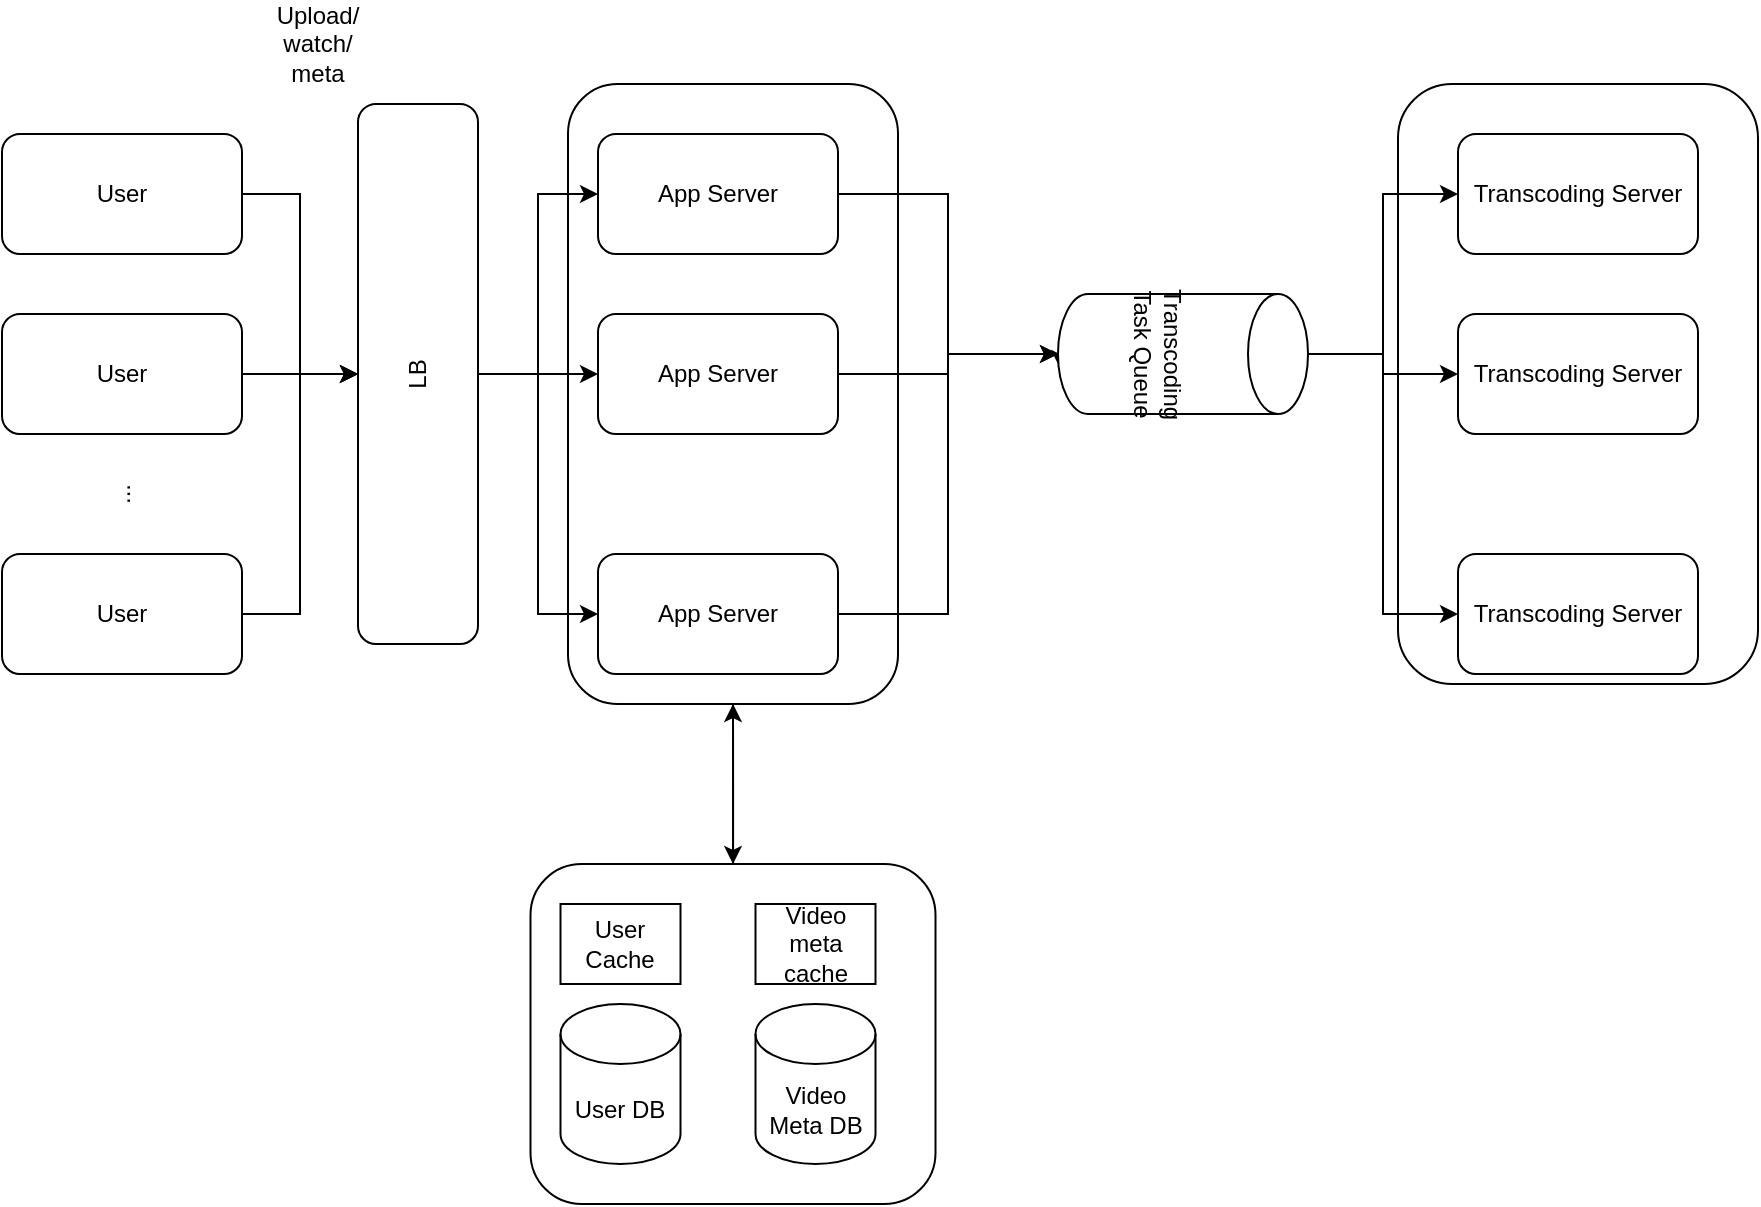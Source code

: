 <mxfile version="14.8.5" type="github">
  <diagram id="FJT3EdVLjgwq2iVrfuaf" name="Page-1">
    <mxGraphModel dx="868" dy="450" grid="1" gridSize="10" guides="1" tooltips="1" connect="1" arrows="1" fold="1" page="1" pageScale="1" pageWidth="850" pageHeight="1100" math="0" shadow="0">
      <root>
        <mxCell id="0" />
        <mxCell id="1" parent="0" />
        <mxCell id="MxKaTCPz04sXQIFcnDnJ-37" value="" style="rounded=1;whiteSpace=wrap;html=1;" vertex="1" parent="1">
          <mxGeometry x="780" y="110" width="180" height="300" as="geometry" />
        </mxCell>
        <mxCell id="MxKaTCPz04sXQIFcnDnJ-27" style="edgeStyle=orthogonalEdgeStyle;rounded=0;orthogonalLoop=1;jettySize=auto;html=1;entryX=0.5;entryY=0;entryDx=0;entryDy=0;" edge="1" parent="1" source="MxKaTCPz04sXQIFcnDnJ-26" target="MxKaTCPz04sXQIFcnDnJ-24">
          <mxGeometry relative="1" as="geometry" />
        </mxCell>
        <mxCell id="MxKaTCPz04sXQIFcnDnJ-26" value="" style="rounded=1;whiteSpace=wrap;html=1;" vertex="1" parent="1">
          <mxGeometry x="365" y="110" width="165" height="310" as="geometry" />
        </mxCell>
        <mxCell id="MxKaTCPz04sXQIFcnDnJ-28" style="edgeStyle=orthogonalEdgeStyle;rounded=0;orthogonalLoop=1;jettySize=auto;html=1;entryX=0.5;entryY=1;entryDx=0;entryDy=0;" edge="1" parent="1" source="MxKaTCPz04sXQIFcnDnJ-24" target="MxKaTCPz04sXQIFcnDnJ-26">
          <mxGeometry relative="1" as="geometry" />
        </mxCell>
        <mxCell id="MxKaTCPz04sXQIFcnDnJ-24" value="" style="rounded=1;whiteSpace=wrap;html=1;" vertex="1" parent="1">
          <mxGeometry x="346.25" y="500" width="202.5" height="170" as="geometry" />
        </mxCell>
        <mxCell id="MxKaTCPz04sXQIFcnDnJ-2" value="" style="edgeStyle=orthogonalEdgeStyle;rounded=0;orthogonalLoop=1;jettySize=auto;html=1;" edge="1" parent="1" source="MxKaTCPz04sXQIFcnDnJ-3" target="MxKaTCPz04sXQIFcnDnJ-9">
          <mxGeometry relative="1" as="geometry" />
        </mxCell>
        <mxCell id="MxKaTCPz04sXQIFcnDnJ-3" value="User" style="rounded=1;whiteSpace=wrap;html=1;" vertex="1" parent="1">
          <mxGeometry x="82" y="135" width="120" height="60" as="geometry" />
        </mxCell>
        <mxCell id="MxKaTCPz04sXQIFcnDnJ-4" style="edgeStyle=orthogonalEdgeStyle;rounded=0;orthogonalLoop=1;jettySize=auto;html=1;entryX=0.5;entryY=0;entryDx=0;entryDy=0;" edge="1" parent="1" source="MxKaTCPz04sXQIFcnDnJ-5" target="MxKaTCPz04sXQIFcnDnJ-9">
          <mxGeometry relative="1" as="geometry" />
        </mxCell>
        <mxCell id="MxKaTCPz04sXQIFcnDnJ-5" value="User" style="rounded=1;whiteSpace=wrap;html=1;" vertex="1" parent="1">
          <mxGeometry x="82" y="225" width="120" height="60" as="geometry" />
        </mxCell>
        <mxCell id="MxKaTCPz04sXQIFcnDnJ-6" style="edgeStyle=orthogonalEdgeStyle;rounded=0;orthogonalLoop=1;jettySize=auto;html=1;entryX=0.5;entryY=0;entryDx=0;entryDy=0;" edge="1" parent="1" source="MxKaTCPz04sXQIFcnDnJ-7" target="MxKaTCPz04sXQIFcnDnJ-9">
          <mxGeometry relative="1" as="geometry" />
        </mxCell>
        <mxCell id="MxKaTCPz04sXQIFcnDnJ-7" value="User" style="rounded=1;whiteSpace=wrap;html=1;" vertex="1" parent="1">
          <mxGeometry x="82" y="345" width="120" height="60" as="geometry" />
        </mxCell>
        <mxCell id="MxKaTCPz04sXQIFcnDnJ-8" value="..." style="text;html=1;strokeColor=none;fillColor=none;align=center;verticalAlign=middle;whiteSpace=wrap;rounded=0;rotation=-90;" vertex="1" parent="1">
          <mxGeometry x="122" y="305" width="40" height="20" as="geometry" />
        </mxCell>
        <mxCell id="MxKaTCPz04sXQIFcnDnJ-14" style="edgeStyle=orthogonalEdgeStyle;rounded=0;orthogonalLoop=1;jettySize=auto;html=1;" edge="1" parent="1" source="MxKaTCPz04sXQIFcnDnJ-9" target="MxKaTCPz04sXQIFcnDnJ-11">
          <mxGeometry relative="1" as="geometry" />
        </mxCell>
        <mxCell id="MxKaTCPz04sXQIFcnDnJ-15" style="edgeStyle=orthogonalEdgeStyle;rounded=0;orthogonalLoop=1;jettySize=auto;html=1;" edge="1" parent="1" source="MxKaTCPz04sXQIFcnDnJ-9" target="MxKaTCPz04sXQIFcnDnJ-12">
          <mxGeometry relative="1" as="geometry" />
        </mxCell>
        <mxCell id="MxKaTCPz04sXQIFcnDnJ-16" style="edgeStyle=orthogonalEdgeStyle;rounded=0;orthogonalLoop=1;jettySize=auto;html=1;" edge="1" parent="1" source="MxKaTCPz04sXQIFcnDnJ-9" target="MxKaTCPz04sXQIFcnDnJ-13">
          <mxGeometry relative="1" as="geometry" />
        </mxCell>
        <mxCell id="MxKaTCPz04sXQIFcnDnJ-9" value="LB" style="rounded=1;whiteSpace=wrap;html=1;rotation=-90;" vertex="1" parent="1">
          <mxGeometry x="155" y="225" width="270" height="60" as="geometry" />
        </mxCell>
        <mxCell id="MxKaTCPz04sXQIFcnDnJ-10" value="Upload/ watch/&lt;br&gt;meta" style="text;html=1;strokeColor=none;fillColor=none;align=center;verticalAlign=middle;whiteSpace=wrap;rounded=0;" vertex="1" parent="1">
          <mxGeometry x="220" y="80" width="40" height="20" as="geometry" />
        </mxCell>
        <mxCell id="MxKaTCPz04sXQIFcnDnJ-19" style="edgeStyle=orthogonalEdgeStyle;rounded=0;orthogonalLoop=1;jettySize=auto;html=1;entryX=0.5;entryY=1;entryDx=0;entryDy=0;entryPerimeter=0;" edge="1" parent="1" source="MxKaTCPz04sXQIFcnDnJ-11" target="MxKaTCPz04sXQIFcnDnJ-18">
          <mxGeometry relative="1" as="geometry" />
        </mxCell>
        <mxCell id="MxKaTCPz04sXQIFcnDnJ-11" value="App Server" style="rounded=1;whiteSpace=wrap;html=1;" vertex="1" parent="1">
          <mxGeometry x="380" y="135" width="120" height="60" as="geometry" />
        </mxCell>
        <mxCell id="MxKaTCPz04sXQIFcnDnJ-20" style="edgeStyle=orthogonalEdgeStyle;rounded=0;orthogonalLoop=1;jettySize=auto;html=1;entryX=0.5;entryY=1;entryDx=0;entryDy=0;entryPerimeter=0;" edge="1" parent="1" source="MxKaTCPz04sXQIFcnDnJ-12" target="MxKaTCPz04sXQIFcnDnJ-18">
          <mxGeometry relative="1" as="geometry" />
        </mxCell>
        <mxCell id="MxKaTCPz04sXQIFcnDnJ-12" value="App Server" style="rounded=1;whiteSpace=wrap;html=1;" vertex="1" parent="1">
          <mxGeometry x="380" y="225" width="120" height="60" as="geometry" />
        </mxCell>
        <mxCell id="MxKaTCPz04sXQIFcnDnJ-21" style="edgeStyle=orthogonalEdgeStyle;rounded=0;orthogonalLoop=1;jettySize=auto;html=1;entryX=0.617;entryY=0.992;entryDx=0;entryDy=0;entryPerimeter=0;" edge="1" parent="1" source="MxKaTCPz04sXQIFcnDnJ-13" target="MxKaTCPz04sXQIFcnDnJ-18">
          <mxGeometry relative="1" as="geometry">
            <Array as="points">
              <mxPoint x="555" y="375" />
              <mxPoint x="555" y="245" />
              <mxPoint x="611" y="245" />
            </Array>
          </mxGeometry>
        </mxCell>
        <mxCell id="MxKaTCPz04sXQIFcnDnJ-13" value="App Server" style="rounded=1;whiteSpace=wrap;html=1;" vertex="1" parent="1">
          <mxGeometry x="380" y="345" width="120" height="60" as="geometry" />
        </mxCell>
        <mxCell id="MxKaTCPz04sXQIFcnDnJ-34" style="edgeStyle=orthogonalEdgeStyle;rounded=0;orthogonalLoop=1;jettySize=auto;html=1;entryX=0;entryY=0.5;entryDx=0;entryDy=0;" edge="1" parent="1" source="MxKaTCPz04sXQIFcnDnJ-18" target="MxKaTCPz04sXQIFcnDnJ-31">
          <mxGeometry relative="1" as="geometry" />
        </mxCell>
        <mxCell id="MxKaTCPz04sXQIFcnDnJ-35" style="edgeStyle=orthogonalEdgeStyle;rounded=0;orthogonalLoop=1;jettySize=auto;html=1;" edge="1" parent="1" source="MxKaTCPz04sXQIFcnDnJ-18" target="MxKaTCPz04sXQIFcnDnJ-32">
          <mxGeometry relative="1" as="geometry" />
        </mxCell>
        <mxCell id="MxKaTCPz04sXQIFcnDnJ-36" style="edgeStyle=orthogonalEdgeStyle;rounded=0;orthogonalLoop=1;jettySize=auto;html=1;entryX=0;entryY=0.5;entryDx=0;entryDy=0;" edge="1" parent="1" source="MxKaTCPz04sXQIFcnDnJ-18" target="MxKaTCPz04sXQIFcnDnJ-33">
          <mxGeometry relative="1" as="geometry" />
        </mxCell>
        <mxCell id="MxKaTCPz04sXQIFcnDnJ-18" value="Transcoding Task Queue" style="shape=cylinder3;whiteSpace=wrap;html=1;boundedLbl=1;backgroundOutline=1;size=15;rotation=90;" vertex="1" parent="1">
          <mxGeometry x="642.5" y="182.5" width="60" height="125" as="geometry" />
        </mxCell>
        <mxCell id="MxKaTCPz04sXQIFcnDnJ-22" value="User DB" style="shape=cylinder3;whiteSpace=wrap;html=1;boundedLbl=1;backgroundOutline=1;size=15;" vertex="1" parent="1">
          <mxGeometry x="361.25" y="570" width="60" height="80" as="geometry" />
        </mxCell>
        <mxCell id="MxKaTCPz04sXQIFcnDnJ-23" value="User Cache" style="rounded=0;whiteSpace=wrap;html=1;" vertex="1" parent="1">
          <mxGeometry x="361.25" y="520" width="60" height="40" as="geometry" />
        </mxCell>
        <mxCell id="MxKaTCPz04sXQIFcnDnJ-29" value="Video meta cache" style="rounded=0;whiteSpace=wrap;html=1;" vertex="1" parent="1">
          <mxGeometry x="458.75" y="520" width="60" height="40" as="geometry" />
        </mxCell>
        <mxCell id="MxKaTCPz04sXQIFcnDnJ-30" value="Video Meta DB" style="shape=cylinder3;whiteSpace=wrap;html=1;boundedLbl=1;backgroundOutline=1;size=15;" vertex="1" parent="1">
          <mxGeometry x="458.75" y="570" width="60" height="80" as="geometry" />
        </mxCell>
        <mxCell id="MxKaTCPz04sXQIFcnDnJ-31" value="Transcoding Server" style="rounded=1;whiteSpace=wrap;html=1;" vertex="1" parent="1">
          <mxGeometry x="810" y="135" width="120" height="60" as="geometry" />
        </mxCell>
        <mxCell id="MxKaTCPz04sXQIFcnDnJ-32" value="Transcoding Server" style="rounded=1;whiteSpace=wrap;html=1;" vertex="1" parent="1">
          <mxGeometry x="810" y="225" width="120" height="60" as="geometry" />
        </mxCell>
        <mxCell id="MxKaTCPz04sXQIFcnDnJ-33" value="Transcoding Server" style="rounded=1;whiteSpace=wrap;html=1;" vertex="1" parent="1">
          <mxGeometry x="810" y="345" width="120" height="60" as="geometry" />
        </mxCell>
      </root>
    </mxGraphModel>
  </diagram>
</mxfile>
